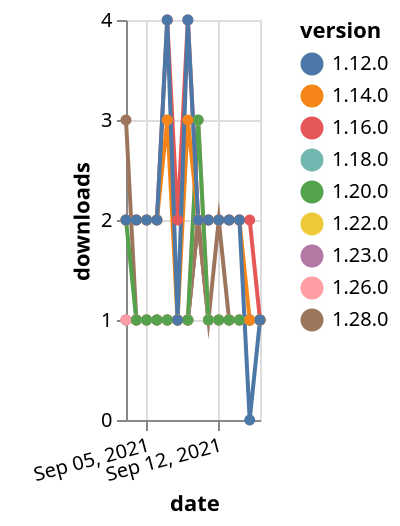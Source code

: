 {"$schema": "https://vega.github.io/schema/vega-lite/v5.json", "description": "A simple bar chart with embedded data.", "data": {"values": [{"date": "2021-09-03", "total": 226, "delta": 1, "version": "1.18.0"}, {"date": "2021-09-04", "total": 227, "delta": 1, "version": "1.18.0"}, {"date": "2021-09-05", "total": 228, "delta": 1, "version": "1.18.0"}, {"date": "2021-09-06", "total": 229, "delta": 1, "version": "1.18.0"}, {"date": "2021-09-07", "total": 230, "delta": 1, "version": "1.18.0"}, {"date": "2021-09-08", "total": 231, "delta": 1, "version": "1.18.0"}, {"date": "2021-09-09", "total": 232, "delta": 1, "version": "1.18.0"}, {"date": "2021-09-10", "total": 234, "delta": 2, "version": "1.18.0"}, {"date": "2021-09-11", "total": 235, "delta": 1, "version": "1.18.0"}, {"date": "2021-09-12", "total": 236, "delta": 1, "version": "1.18.0"}, {"date": "2021-09-13", "total": 237, "delta": 1, "version": "1.18.0"}, {"date": "2021-09-14", "total": 238, "delta": 1, "version": "1.18.0"}, {"date": "2021-09-15", "total": 239, "delta": 1, "version": "1.18.0"}, {"date": "2021-09-16", "total": 240, "delta": 1, "version": "1.18.0"}, {"date": "2021-09-03", "total": 168, "delta": 1, "version": "1.22.0"}, {"date": "2021-09-04", "total": 169, "delta": 1, "version": "1.22.0"}, {"date": "2021-09-05", "total": 170, "delta": 1, "version": "1.22.0"}, {"date": "2021-09-06", "total": 171, "delta": 1, "version": "1.22.0"}, {"date": "2021-09-07", "total": 172, "delta": 1, "version": "1.22.0"}, {"date": "2021-09-08", "total": 173, "delta": 1, "version": "1.22.0"}, {"date": "2021-09-09", "total": 174, "delta": 1, "version": "1.22.0"}, {"date": "2021-09-10", "total": 176, "delta": 2, "version": "1.22.0"}, {"date": "2021-09-11", "total": 177, "delta": 1, "version": "1.22.0"}, {"date": "2021-09-12", "total": 178, "delta": 1, "version": "1.22.0"}, {"date": "2021-09-13", "total": 179, "delta": 1, "version": "1.22.0"}, {"date": "2021-09-14", "total": 180, "delta": 1, "version": "1.22.0"}, {"date": "2021-09-15", "total": 181, "delta": 1, "version": "1.22.0"}, {"date": "2021-09-16", "total": 182, "delta": 1, "version": "1.22.0"}, {"date": "2021-09-03", "total": 149, "delta": 1, "version": "1.23.0"}, {"date": "2021-09-04", "total": 150, "delta": 1, "version": "1.23.0"}, {"date": "2021-09-05", "total": 151, "delta": 1, "version": "1.23.0"}, {"date": "2021-09-06", "total": 152, "delta": 1, "version": "1.23.0"}, {"date": "2021-09-07", "total": 153, "delta": 1, "version": "1.23.0"}, {"date": "2021-09-08", "total": 154, "delta": 1, "version": "1.23.0"}, {"date": "2021-09-09", "total": 155, "delta": 1, "version": "1.23.0"}, {"date": "2021-09-10", "total": 157, "delta": 2, "version": "1.23.0"}, {"date": "2021-09-11", "total": 158, "delta": 1, "version": "1.23.0"}, {"date": "2021-09-12", "total": 159, "delta": 1, "version": "1.23.0"}, {"date": "2021-09-13", "total": 160, "delta": 1, "version": "1.23.0"}, {"date": "2021-09-14", "total": 161, "delta": 1, "version": "1.23.0"}, {"date": "2021-09-15", "total": 162, "delta": 1, "version": "1.23.0"}, {"date": "2021-09-16", "total": 163, "delta": 1, "version": "1.23.0"}, {"date": "2021-09-03", "total": 116, "delta": 3, "version": "1.28.0"}, {"date": "2021-09-04", "total": 117, "delta": 1, "version": "1.28.0"}, {"date": "2021-09-05", "total": 118, "delta": 1, "version": "1.28.0"}, {"date": "2021-09-06", "total": 119, "delta": 1, "version": "1.28.0"}, {"date": "2021-09-07", "total": 120, "delta": 1, "version": "1.28.0"}, {"date": "2021-09-08", "total": 121, "delta": 1, "version": "1.28.0"}, {"date": "2021-09-09", "total": 122, "delta": 1, "version": "1.28.0"}, {"date": "2021-09-10", "total": 124, "delta": 2, "version": "1.28.0"}, {"date": "2021-09-11", "total": 125, "delta": 1, "version": "1.28.0"}, {"date": "2021-09-12", "total": 127, "delta": 2, "version": "1.28.0"}, {"date": "2021-09-13", "total": 128, "delta": 1, "version": "1.28.0"}, {"date": "2021-09-14", "total": 129, "delta": 1, "version": "1.28.0"}, {"date": "2021-09-15", "total": 130, "delta": 1, "version": "1.28.0"}, {"date": "2021-09-16", "total": 131, "delta": 1, "version": "1.28.0"}, {"date": "2021-09-03", "total": 169, "delta": 1, "version": "1.26.0"}, {"date": "2021-09-04", "total": 170, "delta": 1, "version": "1.26.0"}, {"date": "2021-09-05", "total": 171, "delta": 1, "version": "1.26.0"}, {"date": "2021-09-06", "total": 172, "delta": 1, "version": "1.26.0"}, {"date": "2021-09-07", "total": 173, "delta": 1, "version": "1.26.0"}, {"date": "2021-09-08", "total": 174, "delta": 1, "version": "1.26.0"}, {"date": "2021-09-09", "total": 175, "delta": 1, "version": "1.26.0"}, {"date": "2021-09-10", "total": 178, "delta": 3, "version": "1.26.0"}, {"date": "2021-09-11", "total": 179, "delta": 1, "version": "1.26.0"}, {"date": "2021-09-12", "total": 180, "delta": 1, "version": "1.26.0"}, {"date": "2021-09-13", "total": 181, "delta": 1, "version": "1.26.0"}, {"date": "2021-09-14", "total": 182, "delta": 1, "version": "1.26.0"}, {"date": "2021-09-15", "total": 183, "delta": 1, "version": "1.26.0"}, {"date": "2021-09-16", "total": 184, "delta": 1, "version": "1.26.0"}, {"date": "2021-09-03", "total": 310, "delta": 2, "version": "1.20.0"}, {"date": "2021-09-04", "total": 311, "delta": 1, "version": "1.20.0"}, {"date": "2021-09-05", "total": 312, "delta": 1, "version": "1.20.0"}, {"date": "2021-09-06", "total": 313, "delta": 1, "version": "1.20.0"}, {"date": "2021-09-07", "total": 314, "delta": 1, "version": "1.20.0"}, {"date": "2021-09-08", "total": 315, "delta": 1, "version": "1.20.0"}, {"date": "2021-09-09", "total": 316, "delta": 1, "version": "1.20.0"}, {"date": "2021-09-10", "total": 319, "delta": 3, "version": "1.20.0"}, {"date": "2021-09-11", "total": 320, "delta": 1, "version": "1.20.0"}, {"date": "2021-09-12", "total": 321, "delta": 1, "version": "1.20.0"}, {"date": "2021-09-13", "total": 322, "delta": 1, "version": "1.20.0"}, {"date": "2021-09-14", "total": 323, "delta": 1, "version": "1.20.0"}, {"date": "2021-09-15", "total": 324, "delta": 1, "version": "1.20.0"}, {"date": "2021-09-16", "total": 325, "delta": 1, "version": "1.20.0"}, {"date": "2021-09-03", "total": 2444, "delta": 2, "version": "1.16.0"}, {"date": "2021-09-04", "total": 2446, "delta": 2, "version": "1.16.0"}, {"date": "2021-09-05", "total": 2448, "delta": 2, "version": "1.16.0"}, {"date": "2021-09-06", "total": 2450, "delta": 2, "version": "1.16.0"}, {"date": "2021-09-07", "total": 2454, "delta": 4, "version": "1.16.0"}, {"date": "2021-09-08", "total": 2456, "delta": 2, "version": "1.16.0"}, {"date": "2021-09-09", "total": 2460, "delta": 4, "version": "1.16.0"}, {"date": "2021-09-10", "total": 2462, "delta": 2, "version": "1.16.0"}, {"date": "2021-09-11", "total": 2464, "delta": 2, "version": "1.16.0"}, {"date": "2021-09-12", "total": 2466, "delta": 2, "version": "1.16.0"}, {"date": "2021-09-13", "total": 2468, "delta": 2, "version": "1.16.0"}, {"date": "2021-09-14", "total": 2470, "delta": 2, "version": "1.16.0"}, {"date": "2021-09-15", "total": 2472, "delta": 2, "version": "1.16.0"}, {"date": "2021-09-16", "total": 2473, "delta": 1, "version": "1.16.0"}, {"date": "2021-09-03", "total": 2566, "delta": 2, "version": "1.14.0"}, {"date": "2021-09-04", "total": 2568, "delta": 2, "version": "1.14.0"}, {"date": "2021-09-05", "total": 2570, "delta": 2, "version": "1.14.0"}, {"date": "2021-09-06", "total": 2572, "delta": 2, "version": "1.14.0"}, {"date": "2021-09-07", "total": 2575, "delta": 3, "version": "1.14.0"}, {"date": "2021-09-08", "total": 2576, "delta": 1, "version": "1.14.0"}, {"date": "2021-09-09", "total": 2579, "delta": 3, "version": "1.14.0"}, {"date": "2021-09-10", "total": 2581, "delta": 2, "version": "1.14.0"}, {"date": "2021-09-11", "total": 2583, "delta": 2, "version": "1.14.0"}, {"date": "2021-09-12", "total": 2585, "delta": 2, "version": "1.14.0"}, {"date": "2021-09-13", "total": 2587, "delta": 2, "version": "1.14.0"}, {"date": "2021-09-14", "total": 2589, "delta": 2, "version": "1.14.0"}, {"date": "2021-09-15", "total": 2590, "delta": 1, "version": "1.14.0"}, {"date": "2021-09-16", "total": 2591, "delta": 1, "version": "1.14.0"}, {"date": "2021-09-03", "total": 3017, "delta": 2, "version": "1.12.0"}, {"date": "2021-09-04", "total": 3019, "delta": 2, "version": "1.12.0"}, {"date": "2021-09-05", "total": 3021, "delta": 2, "version": "1.12.0"}, {"date": "2021-09-06", "total": 3023, "delta": 2, "version": "1.12.0"}, {"date": "2021-09-07", "total": 3027, "delta": 4, "version": "1.12.0"}, {"date": "2021-09-08", "total": 3028, "delta": 1, "version": "1.12.0"}, {"date": "2021-09-09", "total": 3032, "delta": 4, "version": "1.12.0"}, {"date": "2021-09-10", "total": 3034, "delta": 2, "version": "1.12.0"}, {"date": "2021-09-11", "total": 3036, "delta": 2, "version": "1.12.0"}, {"date": "2021-09-12", "total": 3038, "delta": 2, "version": "1.12.0"}, {"date": "2021-09-13", "total": 3040, "delta": 2, "version": "1.12.0"}, {"date": "2021-09-14", "total": 3042, "delta": 2, "version": "1.12.0"}, {"date": "2021-09-15", "total": 3042, "delta": 0, "version": "1.12.0"}, {"date": "2021-09-16", "total": 3043, "delta": 1, "version": "1.12.0"}]}, "width": "container", "mark": {"type": "line", "point": {"filled": true}}, "encoding": {"x": {"field": "date", "type": "temporal", "timeUnit": "yearmonthdate", "title": "date", "axis": {"labelAngle": -15}}, "y": {"field": "delta", "type": "quantitative", "title": "downloads"}, "color": {"field": "version", "type": "nominal"}, "tooltip": {"field": "delta"}}}